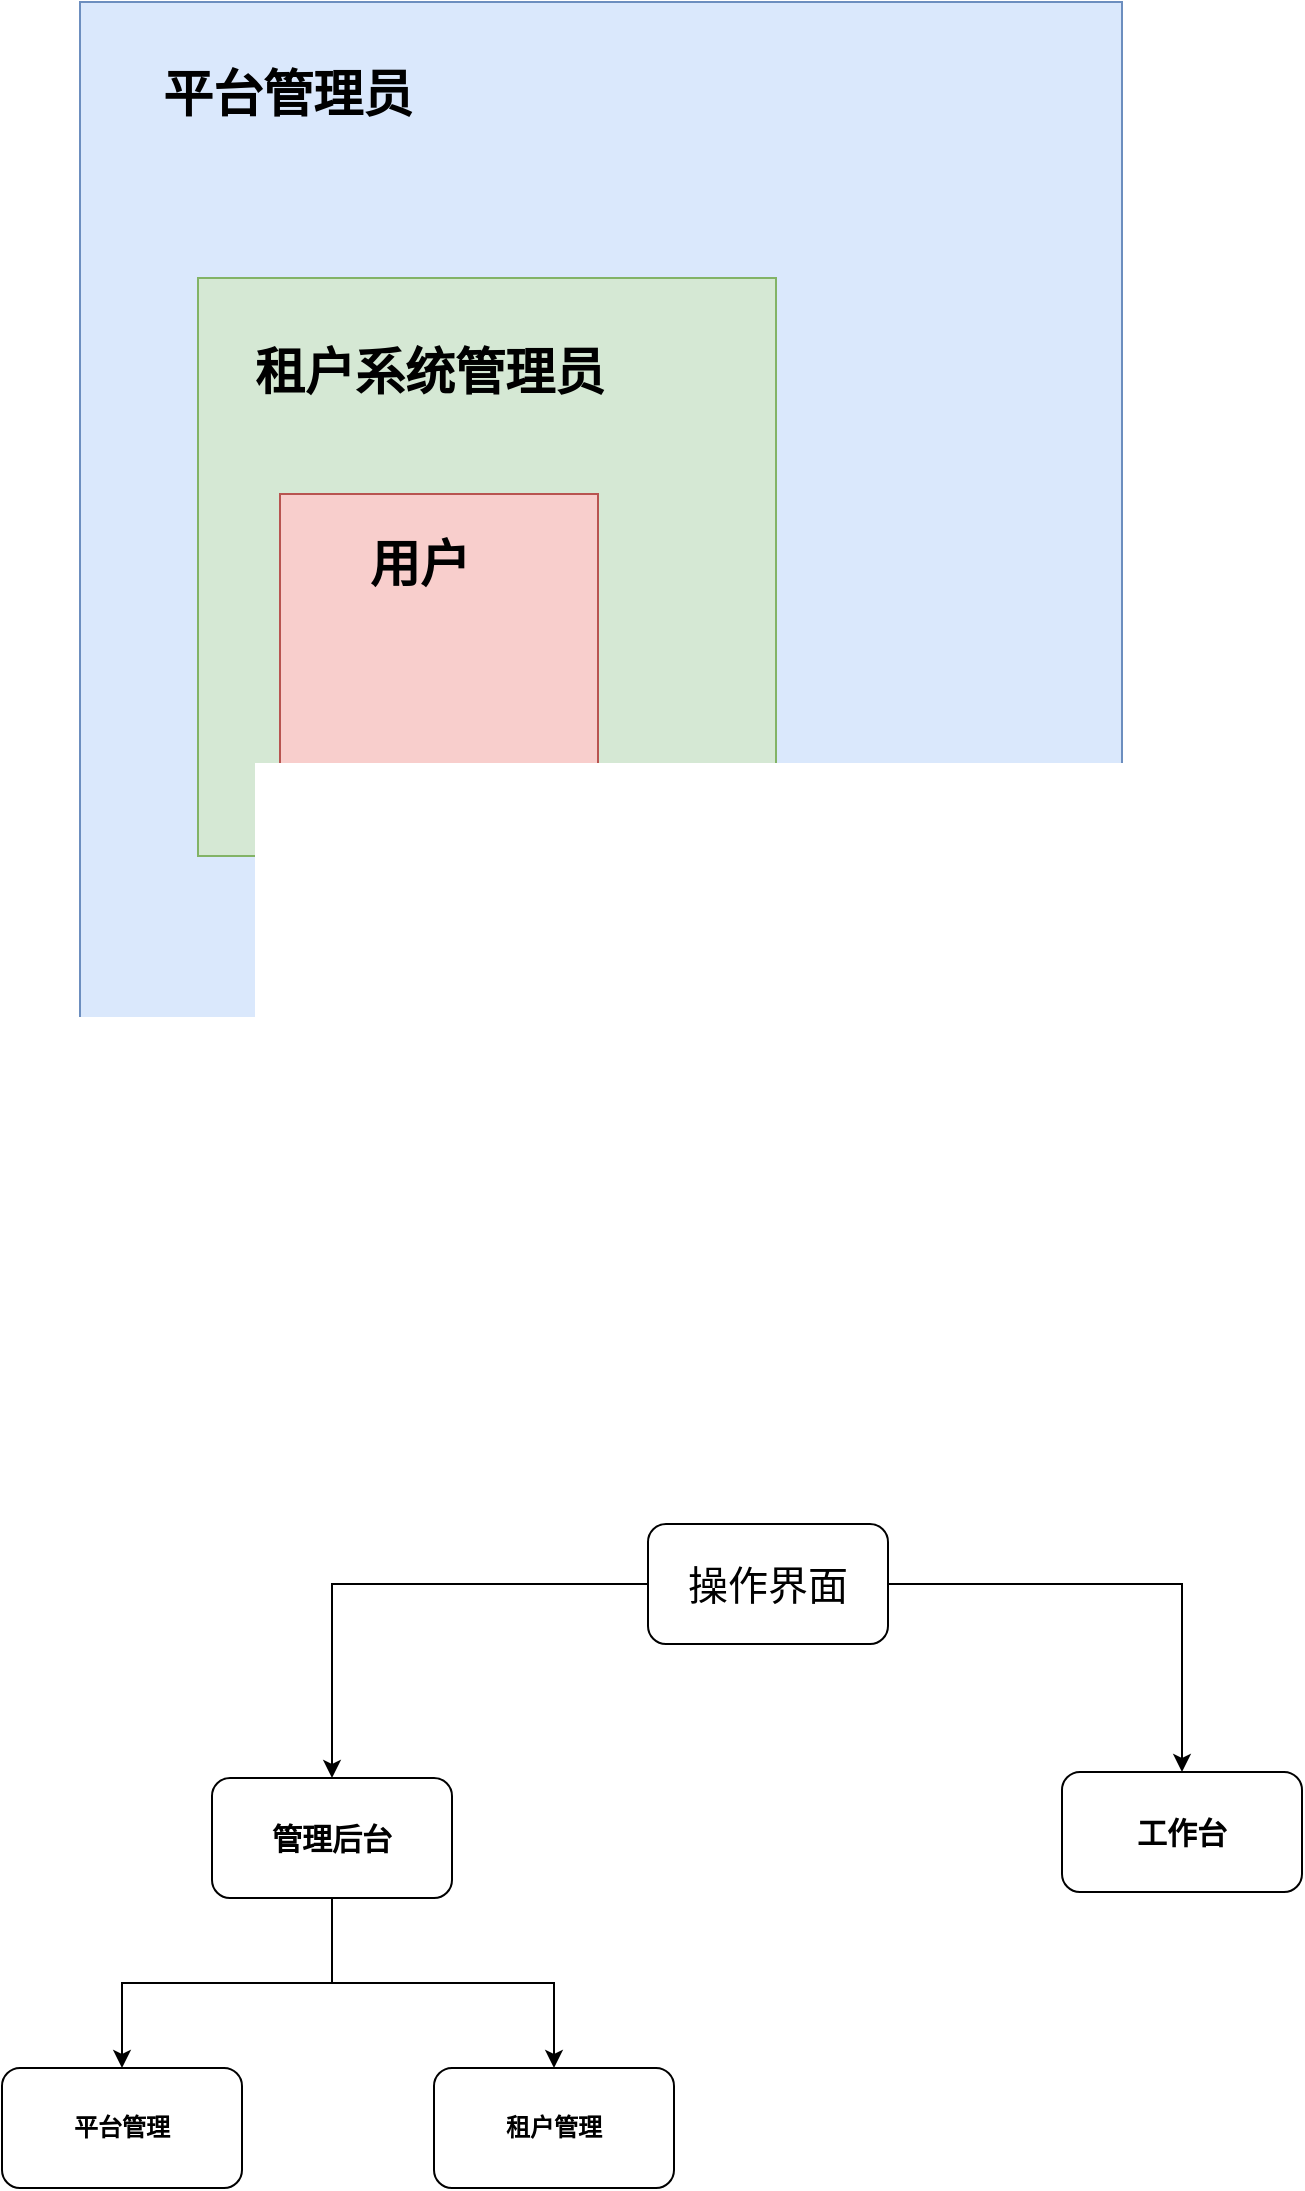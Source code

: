 <mxfile version="25.0.3">
  <diagram name="第 1 页" id="9rRDiI2A8pGVekSGpyRT">
    <mxGraphModel dx="1242" dy="785" grid="0" gridSize="10" guides="0" tooltips="1" connect="1" arrows="1" fold="1" page="1" pageScale="1" pageWidth="827" pageHeight="1169" math="0" shadow="0">
      <root>
        <mxCell id="0" />
        <mxCell id="1" parent="0" />
        <mxCell id="TYszPtwWjWxVEj9GVor7-1" value="" style="whiteSpace=wrap;html=1;aspect=fixed;fillColor=#dae8fc;strokeColor=#6c8ebf;" vertex="1" parent="1">
          <mxGeometry x="70" y="142" width="521" height="521" as="geometry" />
        </mxCell>
        <mxCell id="TYszPtwWjWxVEj9GVor7-2" value="&lt;font style=&quot;font-size: 25px;&quot;&gt;&lt;b&gt;平台管理员&lt;/b&gt;&lt;/font&gt;" style="text;html=1;align=center;verticalAlign=middle;whiteSpace=wrap;rounded=0;" vertex="1" parent="1">
          <mxGeometry x="90" y="163" width="168" height="47" as="geometry" />
        </mxCell>
        <mxCell id="TYszPtwWjWxVEj9GVor7-4" value="" style="whiteSpace=wrap;html=1;aspect=fixed;fillColor=#d5e8d4;strokeColor=#82b366;" vertex="1" parent="1">
          <mxGeometry x="129" y="280" width="289" height="289" as="geometry" />
        </mxCell>
        <mxCell id="TYszPtwWjWxVEj9GVor7-5" value="&lt;span style=&quot;font-size: 25px;&quot;&gt;&lt;b&gt;租户系统管理员&lt;/b&gt;&lt;/span&gt;" style="text;html=1;align=center;verticalAlign=middle;whiteSpace=wrap;rounded=0;" vertex="1" parent="1">
          <mxGeometry x="139" y="303" width="212" height="46" as="geometry" />
        </mxCell>
        <mxCell id="TYszPtwWjWxVEj9GVor7-6" value="" style="whiteSpace=wrap;html=1;aspect=fixed;fillColor=#f8cecc;strokeColor=#b85450;" vertex="1" parent="1">
          <mxGeometry x="170" y="388" width="159" height="159" as="geometry" />
        </mxCell>
        <mxCell id="TYszPtwWjWxVEj9GVor7-7" value="&lt;span style=&quot;font-size: 25px;&quot;&gt;&lt;b&gt;用户&lt;/b&gt;&lt;/span&gt;" style="text;html=1;align=center;verticalAlign=middle;whiteSpace=wrap;rounded=0;" vertex="1" parent="1">
          <mxGeometry x="183" y="402" width="114" height="39" as="geometry" />
        </mxCell>
        <mxCell id="TYszPtwWjWxVEj9GVor7-10" value="" style="edgeStyle=orthogonalEdgeStyle;rounded=0;orthogonalLoop=1;jettySize=auto;html=1;" edge="1" parent="1" source="TYszPtwWjWxVEj9GVor7-8" target="TYszPtwWjWxVEj9GVor7-9">
          <mxGeometry relative="1" as="geometry" />
        </mxCell>
        <mxCell id="TYszPtwWjWxVEj9GVor7-12" value="" style="edgeStyle=orthogonalEdgeStyle;rounded=0;orthogonalLoop=1;jettySize=auto;html=1;" edge="1" parent="1" source="TYszPtwWjWxVEj9GVor7-8" target="TYszPtwWjWxVEj9GVor7-11">
          <mxGeometry relative="1" as="geometry" />
        </mxCell>
        <mxCell id="TYszPtwWjWxVEj9GVor7-8" value="&lt;font style=&quot;font-size: 20px;&quot;&gt;操作界面&lt;/font&gt;" style="rounded=1;whiteSpace=wrap;html=1;" vertex="1" parent="1">
          <mxGeometry x="354" y="903" width="120" height="60" as="geometry" />
        </mxCell>
        <mxCell id="TYszPtwWjWxVEj9GVor7-14" value="" style="edgeStyle=orthogonalEdgeStyle;rounded=0;orthogonalLoop=1;jettySize=auto;html=1;" edge="1" parent="1" source="TYszPtwWjWxVEj9GVor7-9" target="TYszPtwWjWxVEj9GVor7-13">
          <mxGeometry relative="1" as="geometry" />
        </mxCell>
        <mxCell id="TYszPtwWjWxVEj9GVor7-16" value="" style="edgeStyle=orthogonalEdgeStyle;rounded=0;orthogonalLoop=1;jettySize=auto;html=1;" edge="1" parent="1" source="TYszPtwWjWxVEj9GVor7-9" target="TYszPtwWjWxVEj9GVor7-15">
          <mxGeometry relative="1" as="geometry" />
        </mxCell>
        <mxCell id="TYszPtwWjWxVEj9GVor7-9" value="&lt;font style=&quot;font-size: 15px;&quot;&gt;&lt;b&gt;管理后台&lt;/b&gt;&lt;/font&gt;" style="rounded=1;whiteSpace=wrap;html=1;" vertex="1" parent="1">
          <mxGeometry x="136" y="1030" width="120" height="60" as="geometry" />
        </mxCell>
        <mxCell id="TYszPtwWjWxVEj9GVor7-11" value="&lt;font style=&quot;font-size: 15px;&quot;&gt;&lt;b&gt;工作台&lt;/b&gt;&lt;/font&gt;" style="rounded=1;whiteSpace=wrap;html=1;" vertex="1" parent="1">
          <mxGeometry x="561" y="1027" width="120" height="60" as="geometry" />
        </mxCell>
        <mxCell id="TYszPtwWjWxVEj9GVor7-13" value="&lt;b&gt;平台管理&lt;/b&gt;" style="rounded=1;whiteSpace=wrap;html=1;" vertex="1" parent="1">
          <mxGeometry x="31" y="1175" width="120" height="60" as="geometry" />
        </mxCell>
        <mxCell id="TYszPtwWjWxVEj9GVor7-15" value="&lt;b&gt;租户管理&lt;/b&gt;" style="whiteSpace=wrap;html=1;rounded=1;" vertex="1" parent="1">
          <mxGeometry x="247" y="1175" width="120" height="60" as="geometry" />
        </mxCell>
      </root>
    </mxGraphModel>
  </diagram>
</mxfile>
